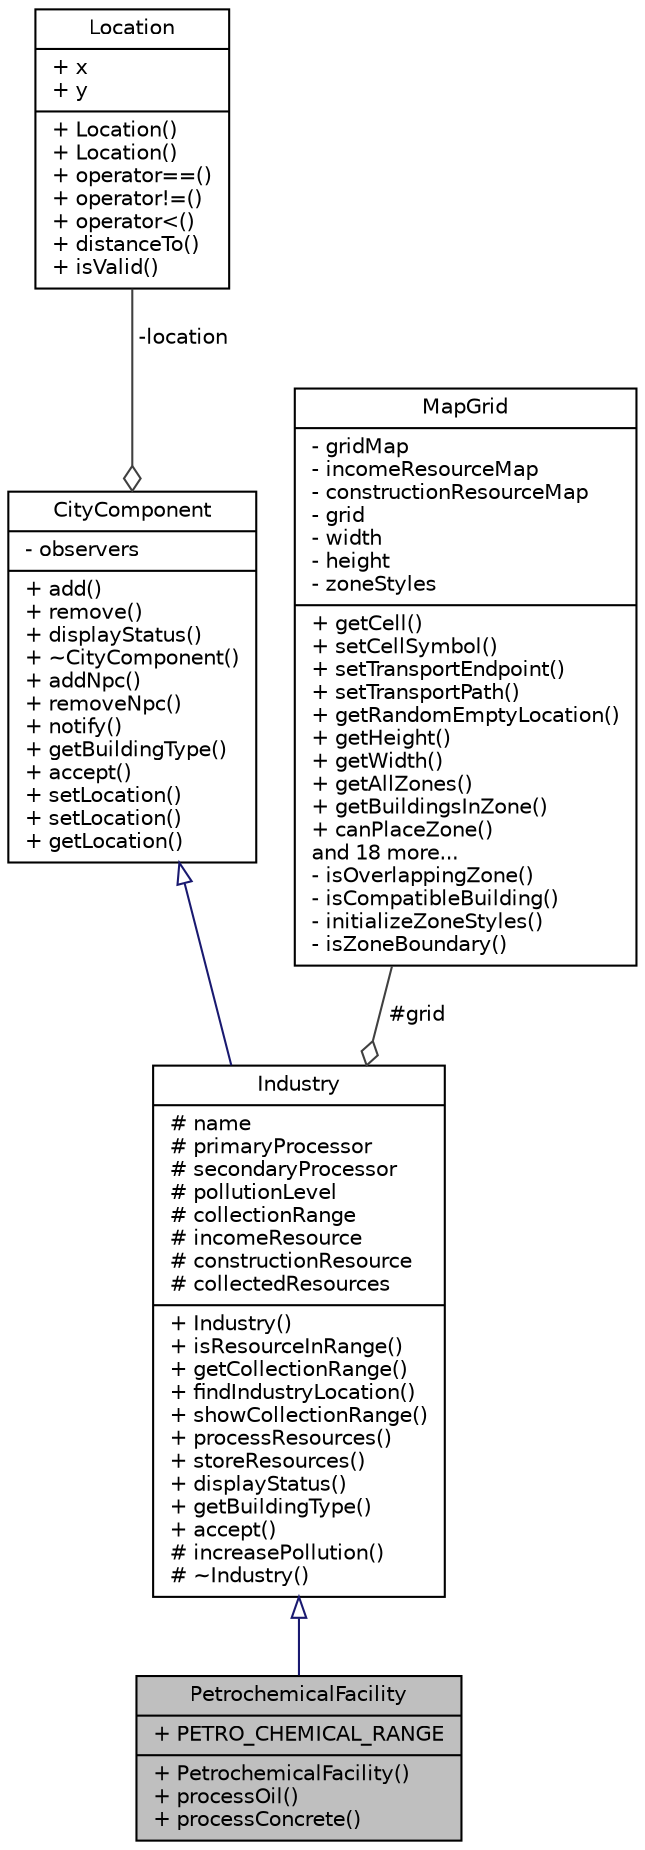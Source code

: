 digraph "PetrochemicalFacility"
{
 // LATEX_PDF_SIZE
  edge [fontname="Helvetica",fontsize="10",labelfontname="Helvetica",labelfontsize="10"];
  node [fontname="Helvetica",fontsize="10",shape=record];
  Node1 [label="{PetrochemicalFacility\n|+ PETRO_CHEMICAL_RANGE\l|+ PetrochemicalFacility()\l+ processOil()\l+ processConcrete()\l}",height=0.2,width=0.4,color="black", fillcolor="grey75", style="filled", fontcolor="black",tooltip="Represents a petrochemical facility that processes oil and concrete."];
  Node2 -> Node1 [dir="back",color="midnightblue",fontsize="10",style="solid",arrowtail="onormal",fontname="Helvetica"];
  Node2 [label="{Industry\n|# name\l# primaryProcessor\l# secondaryProcessor\l# pollutionLevel\l# collectionRange\l# incomeResource\l# constructionResource\l# collectedResources\l|+ Industry()\l+ isResourceInRange()\l+ getCollectionRange()\l+ findIndustryLocation()\l+ showCollectionRange()\l+ processResources()\l+ storeResources()\l+ displayStatus()\l+ getBuildingType()\l+ accept()\l# increasePollution()\l# ~Industry()\l}",height=0.2,width=0.4,color="black", fillcolor="white", style="filled",URL="$classIndustry.html",tooltip="Represents an industrial facility in the city."];
  Node3 -> Node2 [dir="back",color="midnightblue",fontsize="10",style="solid",arrowtail="onormal",fontname="Helvetica"];
  Node3 [label="{CityComponent\n|- observers\l|+ add()\l+ remove()\l+ displayStatus()\l+ ~CityComponent()\l+ addNpc()\l+ removeNpc()\l+ notify()\l+ getBuildingType()\l+ accept()\l+ setLocation()\l+ setLocation()\l+ getLocation()\l}",height=0.2,width=0.4,color="black", fillcolor="white", style="filled",URL="$classCityComponent.html",tooltip="Abstract base class representing a component of a city."];
  Node4 -> Node3 [color="grey25",fontsize="10",style="solid",label=" -location" ,arrowhead="odiamond",fontname="Helvetica"];
  Node4 [label="{Location\n|+ x\l+ y\l|+ Location()\l+ Location()\l+ operator==()\l+ operator!=()\l+ operator\<()\l+ distanceTo()\l+ isValid()\l}",height=0.2,width=0.4,color="black", fillcolor="white", style="filled",URL="$structLocation.html",tooltip="Represents a 2D coordinate location on a grid."];
  Node5 -> Node2 [color="grey25",fontsize="10",style="solid",label=" #grid" ,arrowhead="odiamond",fontname="Helvetica"];
  Node5 [label="{MapGrid\n|- gridMap\l- incomeResourceMap\l- constructionResourceMap\l- grid\l- width\l- height\l- zoneStyles\l|+ getCell()\l+ setCellSymbol()\l+ setTransportEndpoint()\l+ setTransportPath()\l+ getRandomEmptyLocation()\l+ getHeight()\l+ getWidth()\l+ getAllZones()\l+ getBuildingsInZone()\l+ canPlaceZone()\land 18 more...\l- isOverlappingZone()\l- isCompatibleBuilding()\l- initializeZoneStyles()\l- isZoneBoundary()\l}",height=0.2,width=0.4,color="black", fillcolor="white", style="filled",URL="$classMapGrid.html",tooltip=" "];
}
